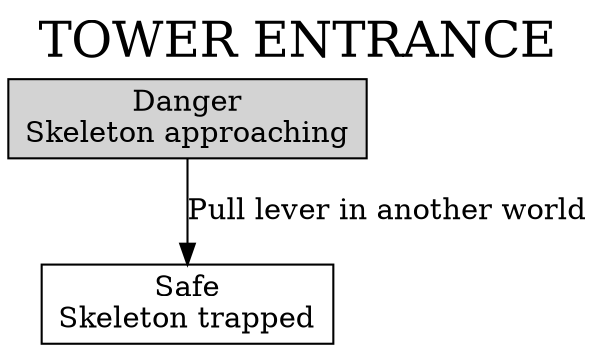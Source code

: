 digraph {
  label="TOWER ENTRANCE";
  labelloc=t;
  fontsize=24;
  node [shape=box];
  danger [label="Danger\nSkeleton approaching",bgcolor="black",style="filled"];
  safe [label="Safe\nSkeleton trapped"];
  danger -> safe [label="Pull lever in another world"];
}